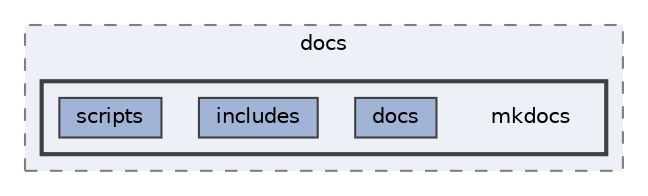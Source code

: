 digraph "/home/ale/sparse-matrix/json/docs/mkdocs"
{
 // LATEX_PDF_SIZE
  bgcolor="transparent";
  edge [fontname=Helvetica,fontsize=10,labelfontname=Helvetica,labelfontsize=10];
  node [fontname=Helvetica,fontsize=10,shape=box,height=0.2,width=0.4];
  compound=true
  subgraph clusterdir_997be3a4b59d82b46eb306a0b7933514 {
    graph [ bgcolor="#edf0f7", pencolor="grey50", label="docs", fontname=Helvetica,fontsize=10 style="filled,dashed", URL="dir_997be3a4b59d82b46eb306a0b7933514.html",tooltip=""]
  subgraph clusterdir_60b9f11d164d73ffb38aeaf48a443088 {
    graph [ bgcolor="#edf0f7", pencolor="grey25", label="", fontname=Helvetica,fontsize=10 style="filled,bold", URL="dir_60b9f11d164d73ffb38aeaf48a443088.html",tooltip=""]
    dir_60b9f11d164d73ffb38aeaf48a443088 [shape=plaintext, label="mkdocs"];
  dir_768fd88be8e84baf5ea3225cb5d69a58 [label="docs", fillcolor="#a2b4d6", color="grey25", style="filled", URL="dir_768fd88be8e84baf5ea3225cb5d69a58.html",tooltip=""];
  dir_511946a2623bc87f4fd18c16429c1f57 [label="includes", fillcolor="#a2b4d6", color="grey25", style="filled", URL="dir_511946a2623bc87f4fd18c16429c1f57.html",tooltip=""];
  dir_8b76282f6bf969f78f07f01401801a4b [label="scripts", fillcolor="#a2b4d6", color="grey25", style="filled", URL="dir_8b76282f6bf969f78f07f01401801a4b.html",tooltip=""];
  }
  }
}
